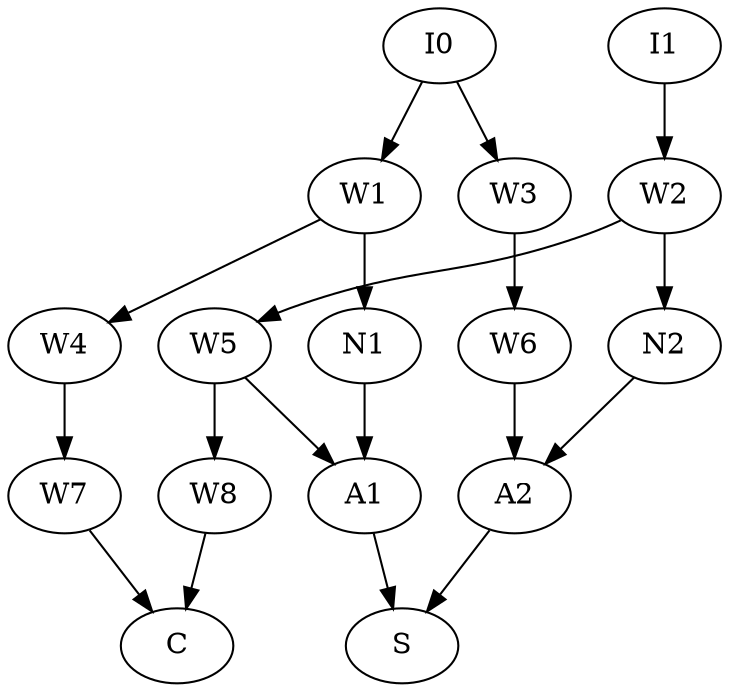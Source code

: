 digraph G {
    I0->W1
    I0->W3
    I1->W2
    W1->W4
    W1->N1
    W3->W6
    W2->W5
    W2->N2
    W4->W7
    N1->A1
    W5->W8
    W5->A1
    W6->A2
    N2->A2
    W7->C
    W8->C
    A1->S
    A2->S
}